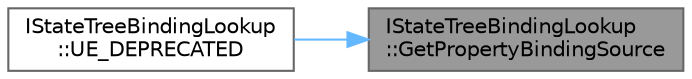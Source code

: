 digraph "IStateTreeBindingLookup::GetPropertyBindingSource"
{
 // INTERACTIVE_SVG=YES
 // LATEX_PDF_SIZE
  bgcolor="transparent";
  edge [fontname=Helvetica,fontsize=10,labelfontname=Helvetica,labelfontsize=10];
  node [fontname=Helvetica,fontsize=10,shape=box,height=0.2,width=0.4];
  rankdir="RL";
  Node1 [id="Node000001",label="IStateTreeBindingLookup\l::GetPropertyBindingSource",height=0.2,width=0.4,color="gray40", fillcolor="grey60", style="filled", fontcolor="black",tooltip=" "];
  Node1 -> Node2 [id="edge1_Node000001_Node000002",dir="back",color="steelblue1",style="solid",tooltip=" "];
  Node2 [id="Node000002",label="IStateTreeBindingLookup\l::UE_DEPRECATED",height=0.2,width=0.4,color="grey40", fillcolor="white", style="filled",URL="$d3/d79/structIStateTreeBindingLookup.html#abbc9198a870478f6bb12661f1af243ad",tooltip=" "];
}
